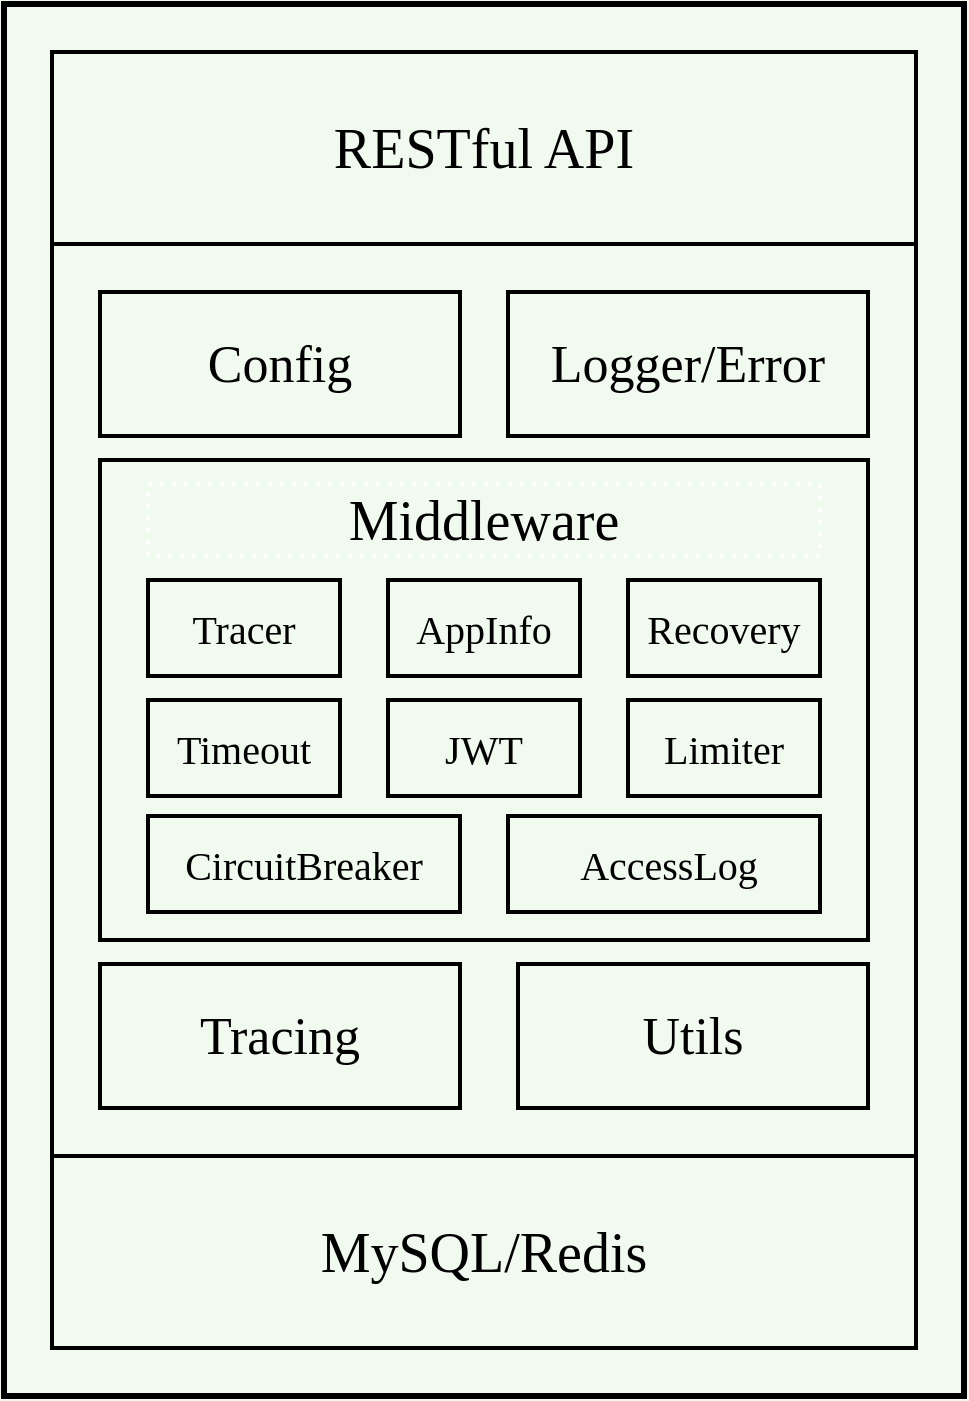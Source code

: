 <mxfile version="20.2.3" type="device"><diagram id="_VnXO-3sEqRiM26ZwHY4" name="Page-1"><mxGraphModel dx="1106" dy="852" grid="1" gridSize="12" guides="1" tooltips="1" connect="1" arrows="1" fold="1" page="1" pageScale="1" pageWidth="850" pageHeight="1100" background="#F1FAEE" math="0" shadow="0"><root><mxCell id="0"/><mxCell id="1" parent="0"/><mxCell id="JI3jYIaIcKsunYPQdpKj-1" value="" style="rounded=0;whiteSpace=wrap;html=1;fillColor=none;strokeWidth=3;" parent="1" vertex="1"><mxGeometry x="96" y="96" width="480" height="696" as="geometry"/></mxCell><mxCell id="BCDK7CFL1sSbdpWJGuh5-1" value="&lt;font face=&quot;IBM Plex&quot; style=&quot;font-size: 28px;&quot;&gt;RESTful API&lt;/font&gt;" style="rounded=0;whiteSpace=wrap;html=1;fillColor=none;strokeWidth=2;" parent="1" vertex="1"><mxGeometry x="120" y="120" width="432" height="96" as="geometry"/></mxCell><mxCell id="BCDK7CFL1sSbdpWJGuh5-2" value="" style="rounded=0;whiteSpace=wrap;html=1;fillColor=none;strokeWidth=2;" parent="1" vertex="1"><mxGeometry x="120" y="216" width="432" height="456" as="geometry"/></mxCell><mxCell id="BCDK7CFL1sSbdpWJGuh5-3" value="&lt;span style=&quot;font-family: &amp;quot;IBM Plex&amp;quot;; font-size: 28px;&quot;&gt;MySQL/Redis&lt;/span&gt;" style="rounded=0;whiteSpace=wrap;html=1;fillColor=none;strokeWidth=2;" parent="1" vertex="1"><mxGeometry x="120" y="672" width="432" height="96" as="geometry"/></mxCell><mxCell id="BCDK7CFL1sSbdpWJGuh5-4" value="&lt;span style=&quot;font-family: &amp;quot;IBM Plex&amp;quot;;&quot;&gt;&lt;font style=&quot;font-size: 26px;&quot;&gt;Config&lt;/font&gt;&lt;/span&gt;" style="rounded=0;whiteSpace=wrap;html=1;fillColor=none;strokeWidth=2;" parent="1" vertex="1"><mxGeometry x="144" y="240" width="180" height="72" as="geometry"/></mxCell><mxCell id="BCDK7CFL1sSbdpWJGuh5-5" value="&lt;span style=&quot;font-family: &amp;quot;IBM Plex&amp;quot;;&quot;&gt;&lt;font style=&quot;font-size: 26px;&quot;&gt;Logger/Error&lt;/font&gt;&lt;/span&gt;" style="rounded=0;whiteSpace=wrap;html=1;fillColor=none;strokeWidth=2;" parent="1" vertex="1"><mxGeometry x="348" y="240" width="180" height="72" as="geometry"/></mxCell><mxCell id="BCDK7CFL1sSbdpWJGuh5-6" value="" style="rounded=0;whiteSpace=wrap;html=1;fillColor=none;strokeWidth=2;" parent="1" vertex="1"><mxGeometry x="144" y="324" width="384" height="240" as="geometry"/></mxCell><mxCell id="BCDK7CFL1sSbdpWJGuh5-7" value="&lt;span style=&quot;font-family: &amp;quot;IBM Plex&amp;quot;;&quot;&gt;&lt;font style=&quot;font-size: 26px;&quot;&gt;Tracing&lt;/font&gt;&lt;/span&gt;" style="rounded=0;whiteSpace=wrap;html=1;fillColor=none;strokeWidth=2;" parent="1" vertex="1"><mxGeometry x="144" y="576" width="180" height="72" as="geometry"/></mxCell><mxCell id="BCDK7CFL1sSbdpWJGuh5-8" value="&lt;font style=&quot;font-size: 26px;&quot; face=&quot;IBM Plex&quot;&gt;Utils&lt;/font&gt;" style="rounded=0;whiteSpace=wrap;html=1;fillColor=none;strokeWidth=2;" parent="1" vertex="1"><mxGeometry x="353" y="576" width="175" height="72" as="geometry"/></mxCell><mxCell id="BCDK7CFL1sSbdpWJGuh5-10" value="&lt;span style=&quot;font-family: &amp;quot;IBM Plex&amp;quot;; font-size: 20px;&quot;&gt;Tracer&lt;/span&gt;" style="rounded=0;whiteSpace=wrap;html=1;fillColor=none;strokeWidth=2;" parent="1" vertex="1"><mxGeometry x="168" y="384" width="96" height="48" as="geometry"/></mxCell><mxCell id="BCDK7CFL1sSbdpWJGuh5-11" value="&lt;span style=&quot;font-family: &amp;quot;IBM Plex&amp;quot;;&quot;&gt;&lt;font style=&quot;font-size: 20px;&quot;&gt;Timeout&lt;/font&gt;&lt;/span&gt;" style="rounded=0;whiteSpace=wrap;html=1;fillColor=none;strokeWidth=2;" parent="1" vertex="1"><mxGeometry x="168" y="444" width="96" height="48" as="geometry"/></mxCell><mxCell id="BCDK7CFL1sSbdpWJGuh5-12" value="&lt;span style=&quot;font-family: &amp;quot;IBM Plex&amp;quot;;&quot;&gt;&lt;font style=&quot;font-size: 20px;&quot;&gt;AppInfo&lt;/font&gt;&lt;/span&gt;" style="rounded=0;whiteSpace=wrap;html=1;fillColor=none;strokeWidth=2;" parent="1" vertex="1"><mxGeometry x="288" y="384" width="96" height="48" as="geometry"/></mxCell><mxCell id="BCDK7CFL1sSbdpWJGuh5-13" value="&lt;span style=&quot;font-family: &amp;quot;IBM Plex&amp;quot;;&quot;&gt;&lt;font style=&quot;font-size: 20px;&quot;&gt;JWT&lt;/font&gt;&lt;/span&gt;" style="rounded=0;whiteSpace=wrap;html=1;fillColor=none;strokeWidth=2;" parent="1" vertex="1"><mxGeometry x="288" y="444" width="96" height="48" as="geometry"/></mxCell><mxCell id="BCDK7CFL1sSbdpWJGuh5-14" value="&lt;font style=&quot;font-size: 20px;&quot; face=&quot;IBM Plex&quot;&gt;Recovery&lt;/font&gt;" style="rounded=0;whiteSpace=wrap;html=1;fillColor=none;strokeWidth=2;" parent="1" vertex="1"><mxGeometry x="408" y="384" width="96" height="48" as="geometry"/></mxCell><mxCell id="BCDK7CFL1sSbdpWJGuh5-15" value="&lt;span style=&quot;font-family: &amp;quot;IBM Plex&amp;quot;;&quot;&gt;&lt;font style=&quot;font-size: 20px;&quot;&gt;Limiter&lt;/font&gt;&lt;/span&gt;" style="rounded=0;whiteSpace=wrap;html=1;fillColor=none;strokeWidth=2;" parent="1" vertex="1"><mxGeometry x="408" y="444" width="96" height="48" as="geometry"/></mxCell><mxCell id="BCDK7CFL1sSbdpWJGuh5-16" value="&lt;span style=&quot;font-family: &amp;quot;IBM Plex&amp;quot;; font-size: 28px;&quot;&gt;Middleware&lt;/span&gt;" style="rounded=0;whiteSpace=wrap;html=1;fillColor=none;strokeWidth=2;dashed=1;dashPattern=1 2;strokeColor=#FFFFFF;" parent="1" vertex="1"><mxGeometry x="168" y="336" width="336" height="36" as="geometry"/></mxCell><mxCell id="BCDK7CFL1sSbdpWJGuh5-18" value="&lt;span style=&quot;font-family: &amp;quot;IBM Plex&amp;quot;;&quot;&gt;&lt;font style=&quot;font-size: 20px;&quot;&gt;CircuitBreaker&lt;/font&gt;&lt;/span&gt;" style="rounded=0;whiteSpace=wrap;html=1;fillColor=none;strokeWidth=2;" parent="1" vertex="1"><mxGeometry x="168" y="502" width="156" height="48" as="geometry"/></mxCell><mxCell id="BCDK7CFL1sSbdpWJGuh5-19" value="&lt;span style=&quot;font-family: &amp;quot;IBM Plex&amp;quot;; font-size: 20px;&quot;&gt;&amp;nbsp;&lt;/span&gt;&lt;span style=&quot;font-family: &amp;quot;IBM Plex&amp;quot;;&quot;&gt;&lt;font style=&quot;font-size: 20px;&quot;&gt;AccessLog&lt;/font&gt;&lt;/span&gt;" style="rounded=0;whiteSpace=wrap;html=1;fillColor=none;strokeWidth=2;" parent="1" vertex="1"><mxGeometry x="348" y="502" width="156" height="48" as="geometry"/></mxCell></root></mxGraphModel></diagram></mxfile>